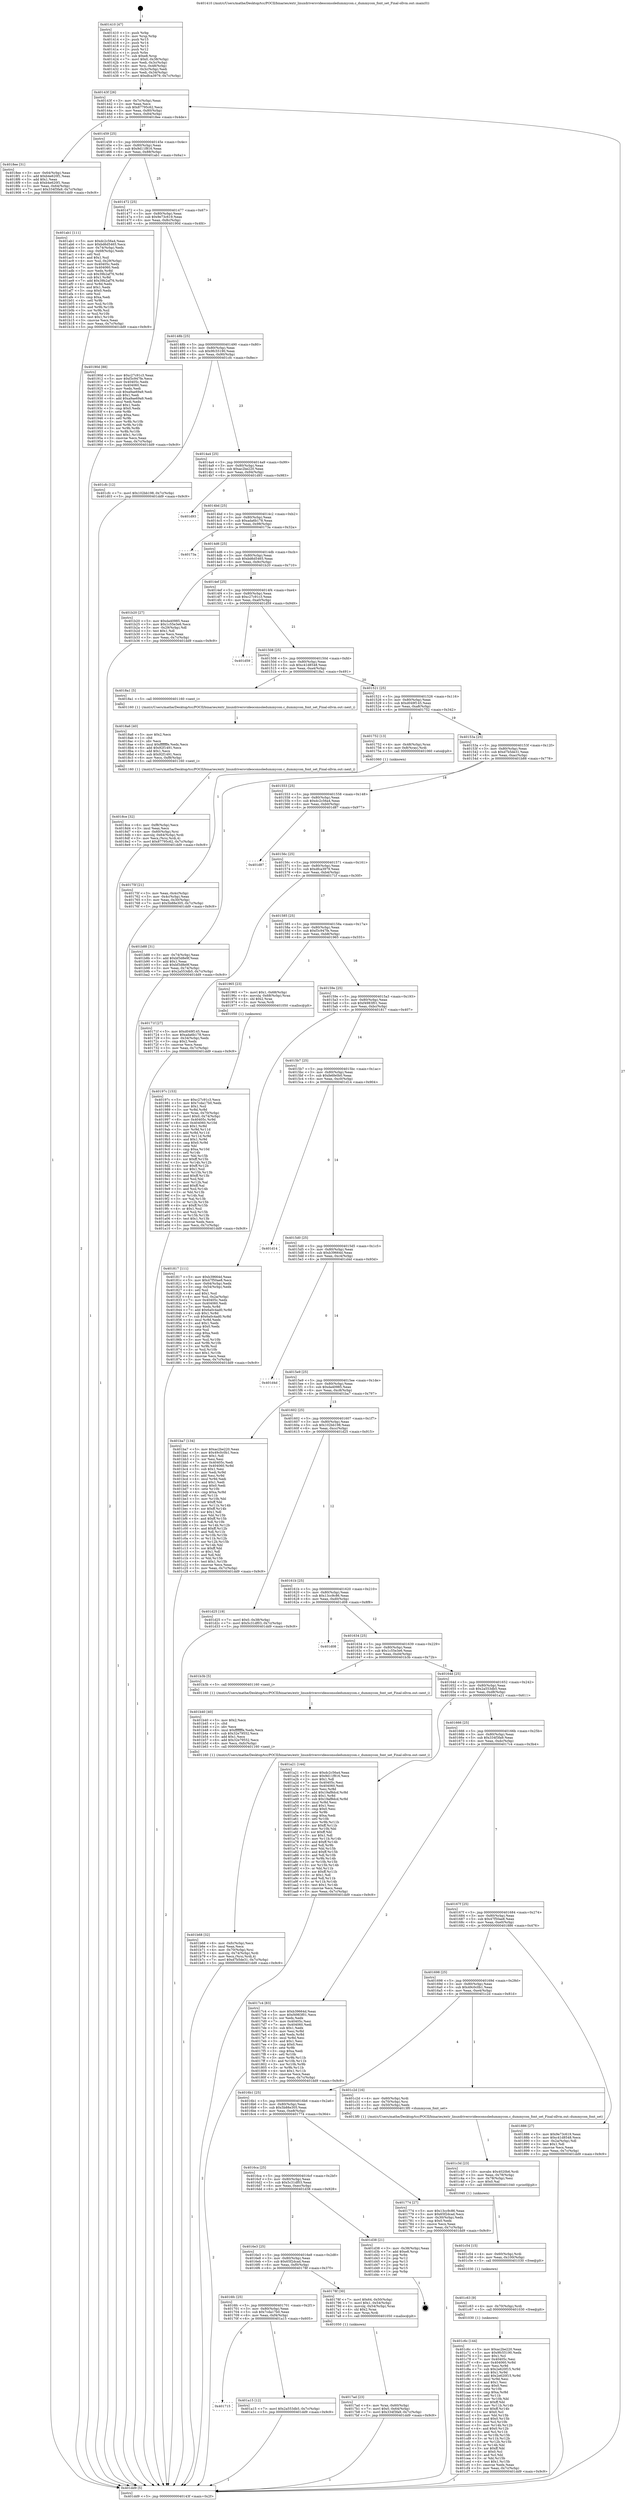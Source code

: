 digraph "0x401410" {
  label = "0x401410 (/mnt/c/Users/mathe/Desktop/tcc/POCII/binaries/extr_linuxdriversvideoconsoledummycon.c_dummycon_font_set_Final-ollvm.out::main(0))"
  labelloc = "t"
  node[shape=record]

  Entry [label="",width=0.3,height=0.3,shape=circle,fillcolor=black,style=filled]
  "0x40143f" [label="{
     0x40143f [26]\l
     | [instrs]\l
     &nbsp;&nbsp;0x40143f \<+3\>: mov -0x7c(%rbp),%eax\l
     &nbsp;&nbsp;0x401442 \<+2\>: mov %eax,%ecx\l
     &nbsp;&nbsp;0x401444 \<+6\>: sub $0x87795c62,%ecx\l
     &nbsp;&nbsp;0x40144a \<+3\>: mov %eax,-0x80(%rbp)\l
     &nbsp;&nbsp;0x40144d \<+6\>: mov %ecx,-0x84(%rbp)\l
     &nbsp;&nbsp;0x401453 \<+6\>: je 00000000004018ee \<main+0x4de\>\l
  }"]
  "0x4018ee" [label="{
     0x4018ee [31]\l
     | [instrs]\l
     &nbsp;&nbsp;0x4018ee \<+3\>: mov -0x64(%rbp),%eax\l
     &nbsp;&nbsp;0x4018f1 \<+5\>: add $0xb4e620f1,%eax\l
     &nbsp;&nbsp;0x4018f6 \<+3\>: add $0x1,%eax\l
     &nbsp;&nbsp;0x4018f9 \<+5\>: sub $0xb4e620f1,%eax\l
     &nbsp;&nbsp;0x4018fe \<+3\>: mov %eax,-0x64(%rbp)\l
     &nbsp;&nbsp;0x401901 \<+7\>: movl $0x334f3fa9,-0x7c(%rbp)\l
     &nbsp;&nbsp;0x401908 \<+5\>: jmp 0000000000401dd9 \<main+0x9c9\>\l
  }"]
  "0x401459" [label="{
     0x401459 [25]\l
     | [instrs]\l
     &nbsp;&nbsp;0x401459 \<+5\>: jmp 000000000040145e \<main+0x4e\>\l
     &nbsp;&nbsp;0x40145e \<+3\>: mov -0x80(%rbp),%eax\l
     &nbsp;&nbsp;0x401461 \<+5\>: sub $0x9d11f816,%eax\l
     &nbsp;&nbsp;0x401466 \<+6\>: mov %eax,-0x88(%rbp)\l
     &nbsp;&nbsp;0x40146c \<+6\>: je 0000000000401ab1 \<main+0x6a1\>\l
  }"]
  Exit [label="",width=0.3,height=0.3,shape=circle,fillcolor=black,style=filled,peripheries=2]
  "0x401ab1" [label="{
     0x401ab1 [111]\l
     | [instrs]\l
     &nbsp;&nbsp;0x401ab1 \<+5\>: mov $0xdc2c56a4,%eax\l
     &nbsp;&nbsp;0x401ab6 \<+5\>: mov $0xbd6d5465,%ecx\l
     &nbsp;&nbsp;0x401abb \<+3\>: mov -0x74(%rbp),%edx\l
     &nbsp;&nbsp;0x401abe \<+3\>: cmp -0x68(%rbp),%edx\l
     &nbsp;&nbsp;0x401ac1 \<+4\>: setl %sil\l
     &nbsp;&nbsp;0x401ac5 \<+4\>: and $0x1,%sil\l
     &nbsp;&nbsp;0x401ac9 \<+4\>: mov %sil,-0x29(%rbp)\l
     &nbsp;&nbsp;0x401acd \<+7\>: mov 0x40405c,%edx\l
     &nbsp;&nbsp;0x401ad4 \<+7\>: mov 0x404060,%edi\l
     &nbsp;&nbsp;0x401adb \<+3\>: mov %edx,%r8d\l
     &nbsp;&nbsp;0x401ade \<+7\>: sub $0x39b2af76,%r8d\l
     &nbsp;&nbsp;0x401ae5 \<+4\>: sub $0x1,%r8d\l
     &nbsp;&nbsp;0x401ae9 \<+7\>: add $0x39b2af76,%r8d\l
     &nbsp;&nbsp;0x401af0 \<+4\>: imul %r8d,%edx\l
     &nbsp;&nbsp;0x401af4 \<+3\>: and $0x1,%edx\l
     &nbsp;&nbsp;0x401af7 \<+3\>: cmp $0x0,%edx\l
     &nbsp;&nbsp;0x401afa \<+4\>: sete %sil\l
     &nbsp;&nbsp;0x401afe \<+3\>: cmp $0xa,%edi\l
     &nbsp;&nbsp;0x401b01 \<+4\>: setl %r9b\l
     &nbsp;&nbsp;0x401b05 \<+3\>: mov %sil,%r10b\l
     &nbsp;&nbsp;0x401b08 \<+3\>: and %r9b,%r10b\l
     &nbsp;&nbsp;0x401b0b \<+3\>: xor %r9b,%sil\l
     &nbsp;&nbsp;0x401b0e \<+3\>: or %sil,%r10b\l
     &nbsp;&nbsp;0x401b11 \<+4\>: test $0x1,%r10b\l
     &nbsp;&nbsp;0x401b15 \<+3\>: cmovne %ecx,%eax\l
     &nbsp;&nbsp;0x401b18 \<+3\>: mov %eax,-0x7c(%rbp)\l
     &nbsp;&nbsp;0x401b1b \<+5\>: jmp 0000000000401dd9 \<main+0x9c9\>\l
  }"]
  "0x401472" [label="{
     0x401472 [25]\l
     | [instrs]\l
     &nbsp;&nbsp;0x401472 \<+5\>: jmp 0000000000401477 \<main+0x67\>\l
     &nbsp;&nbsp;0x401477 \<+3\>: mov -0x80(%rbp),%eax\l
     &nbsp;&nbsp;0x40147a \<+5\>: sub $0x9e73c619,%eax\l
     &nbsp;&nbsp;0x40147f \<+6\>: mov %eax,-0x8c(%rbp)\l
     &nbsp;&nbsp;0x401485 \<+6\>: je 000000000040190d \<main+0x4fd\>\l
  }"]
  "0x401c6c" [label="{
     0x401c6c [144]\l
     | [instrs]\l
     &nbsp;&nbsp;0x401c6c \<+5\>: mov $0xac2be220,%eax\l
     &nbsp;&nbsp;0x401c71 \<+5\>: mov $0x9fc55190,%edx\l
     &nbsp;&nbsp;0x401c76 \<+2\>: mov $0x1,%cl\l
     &nbsp;&nbsp;0x401c78 \<+7\>: mov 0x40405c,%esi\l
     &nbsp;&nbsp;0x401c7f \<+8\>: mov 0x404060,%r8d\l
     &nbsp;&nbsp;0x401c87 \<+3\>: mov %esi,%r9d\l
     &nbsp;&nbsp;0x401c8a \<+7\>: sub $0x2e620f15,%r9d\l
     &nbsp;&nbsp;0x401c91 \<+4\>: sub $0x1,%r9d\l
     &nbsp;&nbsp;0x401c95 \<+7\>: add $0x2e620f15,%r9d\l
     &nbsp;&nbsp;0x401c9c \<+4\>: imul %r9d,%esi\l
     &nbsp;&nbsp;0x401ca0 \<+3\>: and $0x1,%esi\l
     &nbsp;&nbsp;0x401ca3 \<+3\>: cmp $0x0,%esi\l
     &nbsp;&nbsp;0x401ca6 \<+4\>: sete %r10b\l
     &nbsp;&nbsp;0x401caa \<+4\>: cmp $0xa,%r8d\l
     &nbsp;&nbsp;0x401cae \<+4\>: setl %r11b\l
     &nbsp;&nbsp;0x401cb2 \<+3\>: mov %r10b,%bl\l
     &nbsp;&nbsp;0x401cb5 \<+3\>: xor $0xff,%bl\l
     &nbsp;&nbsp;0x401cb8 \<+3\>: mov %r11b,%r14b\l
     &nbsp;&nbsp;0x401cbb \<+4\>: xor $0xff,%r14b\l
     &nbsp;&nbsp;0x401cbf \<+3\>: xor $0x0,%cl\l
     &nbsp;&nbsp;0x401cc2 \<+3\>: mov %bl,%r15b\l
     &nbsp;&nbsp;0x401cc5 \<+4\>: and $0x0,%r15b\l
     &nbsp;&nbsp;0x401cc9 \<+3\>: and %cl,%r10b\l
     &nbsp;&nbsp;0x401ccc \<+3\>: mov %r14b,%r12b\l
     &nbsp;&nbsp;0x401ccf \<+4\>: and $0x0,%r12b\l
     &nbsp;&nbsp;0x401cd3 \<+3\>: and %cl,%r11b\l
     &nbsp;&nbsp;0x401cd6 \<+3\>: or %r10b,%r15b\l
     &nbsp;&nbsp;0x401cd9 \<+3\>: or %r11b,%r12b\l
     &nbsp;&nbsp;0x401cdc \<+3\>: xor %r12b,%r15b\l
     &nbsp;&nbsp;0x401cdf \<+3\>: or %r14b,%bl\l
     &nbsp;&nbsp;0x401ce2 \<+3\>: xor $0xff,%bl\l
     &nbsp;&nbsp;0x401ce5 \<+3\>: or $0x0,%cl\l
     &nbsp;&nbsp;0x401ce8 \<+2\>: and %cl,%bl\l
     &nbsp;&nbsp;0x401cea \<+3\>: or %bl,%r15b\l
     &nbsp;&nbsp;0x401ced \<+4\>: test $0x1,%r15b\l
     &nbsp;&nbsp;0x401cf1 \<+3\>: cmovne %edx,%eax\l
     &nbsp;&nbsp;0x401cf4 \<+3\>: mov %eax,-0x7c(%rbp)\l
     &nbsp;&nbsp;0x401cf7 \<+5\>: jmp 0000000000401dd9 \<main+0x9c9\>\l
  }"]
  "0x40190d" [label="{
     0x40190d [88]\l
     | [instrs]\l
     &nbsp;&nbsp;0x40190d \<+5\>: mov $0xc27c91c3,%eax\l
     &nbsp;&nbsp;0x401912 \<+5\>: mov $0xf3c947fe,%ecx\l
     &nbsp;&nbsp;0x401917 \<+7\>: mov 0x40405c,%edx\l
     &nbsp;&nbsp;0x40191e \<+7\>: mov 0x404060,%esi\l
     &nbsp;&nbsp;0x401925 \<+2\>: mov %edx,%edi\l
     &nbsp;&nbsp;0x401927 \<+6\>: sub $0xa9ae69a9,%edi\l
     &nbsp;&nbsp;0x40192d \<+3\>: sub $0x1,%edi\l
     &nbsp;&nbsp;0x401930 \<+6\>: add $0xa9ae69a9,%edi\l
     &nbsp;&nbsp;0x401936 \<+3\>: imul %edi,%edx\l
     &nbsp;&nbsp;0x401939 \<+3\>: and $0x1,%edx\l
     &nbsp;&nbsp;0x40193c \<+3\>: cmp $0x0,%edx\l
     &nbsp;&nbsp;0x40193f \<+4\>: sete %r8b\l
     &nbsp;&nbsp;0x401943 \<+3\>: cmp $0xa,%esi\l
     &nbsp;&nbsp;0x401946 \<+4\>: setl %r9b\l
     &nbsp;&nbsp;0x40194a \<+3\>: mov %r8b,%r10b\l
     &nbsp;&nbsp;0x40194d \<+3\>: and %r9b,%r10b\l
     &nbsp;&nbsp;0x401950 \<+3\>: xor %r9b,%r8b\l
     &nbsp;&nbsp;0x401953 \<+3\>: or %r8b,%r10b\l
     &nbsp;&nbsp;0x401956 \<+4\>: test $0x1,%r10b\l
     &nbsp;&nbsp;0x40195a \<+3\>: cmovne %ecx,%eax\l
     &nbsp;&nbsp;0x40195d \<+3\>: mov %eax,-0x7c(%rbp)\l
     &nbsp;&nbsp;0x401960 \<+5\>: jmp 0000000000401dd9 \<main+0x9c9\>\l
  }"]
  "0x40148b" [label="{
     0x40148b [25]\l
     | [instrs]\l
     &nbsp;&nbsp;0x40148b \<+5\>: jmp 0000000000401490 \<main+0x80\>\l
     &nbsp;&nbsp;0x401490 \<+3\>: mov -0x80(%rbp),%eax\l
     &nbsp;&nbsp;0x401493 \<+5\>: sub $0x9fc55190,%eax\l
     &nbsp;&nbsp;0x401498 \<+6\>: mov %eax,-0x90(%rbp)\l
     &nbsp;&nbsp;0x40149e \<+6\>: je 0000000000401cfc \<main+0x8ec\>\l
  }"]
  "0x401c63" [label="{
     0x401c63 [9]\l
     | [instrs]\l
     &nbsp;&nbsp;0x401c63 \<+4\>: mov -0x70(%rbp),%rdi\l
     &nbsp;&nbsp;0x401c67 \<+5\>: call 0000000000401030 \<free@plt\>\l
     | [calls]\l
     &nbsp;&nbsp;0x401030 \{1\} (unknown)\l
  }"]
  "0x401cfc" [label="{
     0x401cfc [12]\l
     | [instrs]\l
     &nbsp;&nbsp;0x401cfc \<+7\>: movl $0x102bb198,-0x7c(%rbp)\l
     &nbsp;&nbsp;0x401d03 \<+5\>: jmp 0000000000401dd9 \<main+0x9c9\>\l
  }"]
  "0x4014a4" [label="{
     0x4014a4 [25]\l
     | [instrs]\l
     &nbsp;&nbsp;0x4014a4 \<+5\>: jmp 00000000004014a9 \<main+0x99\>\l
     &nbsp;&nbsp;0x4014a9 \<+3\>: mov -0x80(%rbp),%eax\l
     &nbsp;&nbsp;0x4014ac \<+5\>: sub $0xac2be220,%eax\l
     &nbsp;&nbsp;0x4014b1 \<+6\>: mov %eax,-0x94(%rbp)\l
     &nbsp;&nbsp;0x4014b7 \<+6\>: je 0000000000401d93 \<main+0x983\>\l
  }"]
  "0x401c54" [label="{
     0x401c54 [15]\l
     | [instrs]\l
     &nbsp;&nbsp;0x401c54 \<+4\>: mov -0x60(%rbp),%rdi\l
     &nbsp;&nbsp;0x401c58 \<+6\>: mov %eax,-0x100(%rbp)\l
     &nbsp;&nbsp;0x401c5e \<+5\>: call 0000000000401030 \<free@plt\>\l
     | [calls]\l
     &nbsp;&nbsp;0x401030 \{1\} (unknown)\l
  }"]
  "0x401d93" [label="{
     0x401d93\l
  }", style=dashed]
  "0x4014bd" [label="{
     0x4014bd [25]\l
     | [instrs]\l
     &nbsp;&nbsp;0x4014bd \<+5\>: jmp 00000000004014c2 \<main+0xb2\>\l
     &nbsp;&nbsp;0x4014c2 \<+3\>: mov -0x80(%rbp),%eax\l
     &nbsp;&nbsp;0x4014c5 \<+5\>: sub $0xada6b178,%eax\l
     &nbsp;&nbsp;0x4014ca \<+6\>: mov %eax,-0x98(%rbp)\l
     &nbsp;&nbsp;0x4014d0 \<+6\>: je 000000000040173a \<main+0x32a\>\l
  }"]
  "0x401c3d" [label="{
     0x401c3d [23]\l
     | [instrs]\l
     &nbsp;&nbsp;0x401c3d \<+10\>: movabs $0x4020b6,%rdi\l
     &nbsp;&nbsp;0x401c47 \<+3\>: mov %eax,-0x78(%rbp)\l
     &nbsp;&nbsp;0x401c4a \<+3\>: mov -0x78(%rbp),%esi\l
     &nbsp;&nbsp;0x401c4d \<+2\>: mov $0x0,%al\l
     &nbsp;&nbsp;0x401c4f \<+5\>: call 0000000000401040 \<printf@plt\>\l
     | [calls]\l
     &nbsp;&nbsp;0x401040 \{1\} (unknown)\l
  }"]
  "0x40173a" [label="{
     0x40173a\l
  }", style=dashed]
  "0x4014d6" [label="{
     0x4014d6 [25]\l
     | [instrs]\l
     &nbsp;&nbsp;0x4014d6 \<+5\>: jmp 00000000004014db \<main+0xcb\>\l
     &nbsp;&nbsp;0x4014db \<+3\>: mov -0x80(%rbp),%eax\l
     &nbsp;&nbsp;0x4014de \<+5\>: sub $0xbd6d5465,%eax\l
     &nbsp;&nbsp;0x4014e3 \<+6\>: mov %eax,-0x9c(%rbp)\l
     &nbsp;&nbsp;0x4014e9 \<+6\>: je 0000000000401b20 \<main+0x710\>\l
  }"]
  "0x401b68" [label="{
     0x401b68 [32]\l
     | [instrs]\l
     &nbsp;&nbsp;0x401b68 \<+6\>: mov -0xfc(%rbp),%ecx\l
     &nbsp;&nbsp;0x401b6e \<+3\>: imul %eax,%ecx\l
     &nbsp;&nbsp;0x401b71 \<+4\>: mov -0x70(%rbp),%rsi\l
     &nbsp;&nbsp;0x401b75 \<+4\>: movslq -0x74(%rbp),%rdi\l
     &nbsp;&nbsp;0x401b79 \<+3\>: mov %ecx,(%rsi,%rdi,4)\l
     &nbsp;&nbsp;0x401b7c \<+7\>: movl $0xd7b5de31,-0x7c(%rbp)\l
     &nbsp;&nbsp;0x401b83 \<+5\>: jmp 0000000000401dd9 \<main+0x9c9\>\l
  }"]
  "0x401b20" [label="{
     0x401b20 [27]\l
     | [instrs]\l
     &nbsp;&nbsp;0x401b20 \<+5\>: mov $0xda40985,%eax\l
     &nbsp;&nbsp;0x401b25 \<+5\>: mov $0x1c55e3e6,%ecx\l
     &nbsp;&nbsp;0x401b2a \<+3\>: mov -0x29(%rbp),%dl\l
     &nbsp;&nbsp;0x401b2d \<+3\>: test $0x1,%dl\l
     &nbsp;&nbsp;0x401b30 \<+3\>: cmovne %ecx,%eax\l
     &nbsp;&nbsp;0x401b33 \<+3\>: mov %eax,-0x7c(%rbp)\l
     &nbsp;&nbsp;0x401b36 \<+5\>: jmp 0000000000401dd9 \<main+0x9c9\>\l
  }"]
  "0x4014ef" [label="{
     0x4014ef [25]\l
     | [instrs]\l
     &nbsp;&nbsp;0x4014ef \<+5\>: jmp 00000000004014f4 \<main+0xe4\>\l
     &nbsp;&nbsp;0x4014f4 \<+3\>: mov -0x80(%rbp),%eax\l
     &nbsp;&nbsp;0x4014f7 \<+5\>: sub $0xc27c91c3,%eax\l
     &nbsp;&nbsp;0x4014fc \<+6\>: mov %eax,-0xa0(%rbp)\l
     &nbsp;&nbsp;0x401502 \<+6\>: je 0000000000401d59 \<main+0x949\>\l
  }"]
  "0x401b40" [label="{
     0x401b40 [40]\l
     | [instrs]\l
     &nbsp;&nbsp;0x401b40 \<+5\>: mov $0x2,%ecx\l
     &nbsp;&nbsp;0x401b45 \<+1\>: cltd\l
     &nbsp;&nbsp;0x401b46 \<+2\>: idiv %ecx\l
     &nbsp;&nbsp;0x401b48 \<+6\>: imul $0xfffffffe,%edx,%ecx\l
     &nbsp;&nbsp;0x401b4e \<+6\>: sub $0x32e79552,%ecx\l
     &nbsp;&nbsp;0x401b54 \<+3\>: add $0x1,%ecx\l
     &nbsp;&nbsp;0x401b57 \<+6\>: add $0x32e79552,%ecx\l
     &nbsp;&nbsp;0x401b5d \<+6\>: mov %ecx,-0xfc(%rbp)\l
     &nbsp;&nbsp;0x401b63 \<+5\>: call 0000000000401160 \<next_i\>\l
     | [calls]\l
     &nbsp;&nbsp;0x401160 \{1\} (/mnt/c/Users/mathe/Desktop/tcc/POCII/binaries/extr_linuxdriversvideoconsoledummycon.c_dummycon_font_set_Final-ollvm.out::next_i)\l
  }"]
  "0x401d59" [label="{
     0x401d59\l
  }", style=dashed]
  "0x401508" [label="{
     0x401508 [25]\l
     | [instrs]\l
     &nbsp;&nbsp;0x401508 \<+5\>: jmp 000000000040150d \<main+0xfd\>\l
     &nbsp;&nbsp;0x40150d \<+3\>: mov -0x80(%rbp),%eax\l
     &nbsp;&nbsp;0x401510 \<+5\>: sub $0xc41d8548,%eax\l
     &nbsp;&nbsp;0x401515 \<+6\>: mov %eax,-0xa4(%rbp)\l
     &nbsp;&nbsp;0x40151b \<+6\>: je 00000000004018a1 \<main+0x491\>\l
  }"]
  "0x401715" [label="{
     0x401715\l
  }", style=dashed]
  "0x4018a1" [label="{
     0x4018a1 [5]\l
     | [instrs]\l
     &nbsp;&nbsp;0x4018a1 \<+5\>: call 0000000000401160 \<next_i\>\l
     | [calls]\l
     &nbsp;&nbsp;0x401160 \{1\} (/mnt/c/Users/mathe/Desktop/tcc/POCII/binaries/extr_linuxdriversvideoconsoledummycon.c_dummycon_font_set_Final-ollvm.out::next_i)\l
  }"]
  "0x401521" [label="{
     0x401521 [25]\l
     | [instrs]\l
     &nbsp;&nbsp;0x401521 \<+5\>: jmp 0000000000401526 \<main+0x116\>\l
     &nbsp;&nbsp;0x401526 \<+3\>: mov -0x80(%rbp),%eax\l
     &nbsp;&nbsp;0x401529 \<+5\>: sub $0xd049f145,%eax\l
     &nbsp;&nbsp;0x40152e \<+6\>: mov %eax,-0xa8(%rbp)\l
     &nbsp;&nbsp;0x401534 \<+6\>: je 0000000000401752 \<main+0x342\>\l
  }"]
  "0x401a15" [label="{
     0x401a15 [12]\l
     | [instrs]\l
     &nbsp;&nbsp;0x401a15 \<+7\>: movl $0x2a553db5,-0x7c(%rbp)\l
     &nbsp;&nbsp;0x401a1c \<+5\>: jmp 0000000000401dd9 \<main+0x9c9\>\l
  }"]
  "0x401752" [label="{
     0x401752 [13]\l
     | [instrs]\l
     &nbsp;&nbsp;0x401752 \<+4\>: mov -0x48(%rbp),%rax\l
     &nbsp;&nbsp;0x401756 \<+4\>: mov 0x8(%rax),%rdi\l
     &nbsp;&nbsp;0x40175a \<+5\>: call 0000000000401060 \<atoi@plt\>\l
     | [calls]\l
     &nbsp;&nbsp;0x401060 \{1\} (unknown)\l
  }"]
  "0x40153a" [label="{
     0x40153a [25]\l
     | [instrs]\l
     &nbsp;&nbsp;0x40153a \<+5\>: jmp 000000000040153f \<main+0x12f\>\l
     &nbsp;&nbsp;0x40153f \<+3\>: mov -0x80(%rbp),%eax\l
     &nbsp;&nbsp;0x401542 \<+5\>: sub $0xd7b5de31,%eax\l
     &nbsp;&nbsp;0x401547 \<+6\>: mov %eax,-0xac(%rbp)\l
     &nbsp;&nbsp;0x40154d \<+6\>: je 0000000000401b88 \<main+0x778\>\l
  }"]
  "0x40197c" [label="{
     0x40197c [153]\l
     | [instrs]\l
     &nbsp;&nbsp;0x40197c \<+5\>: mov $0xc27c91c3,%ecx\l
     &nbsp;&nbsp;0x401981 \<+5\>: mov $0x7cda17b0,%edx\l
     &nbsp;&nbsp;0x401986 \<+3\>: mov $0x1,%sil\l
     &nbsp;&nbsp;0x401989 \<+3\>: xor %r8d,%r8d\l
     &nbsp;&nbsp;0x40198c \<+4\>: mov %rax,-0x70(%rbp)\l
     &nbsp;&nbsp;0x401990 \<+7\>: movl $0x0,-0x74(%rbp)\l
     &nbsp;&nbsp;0x401997 \<+8\>: mov 0x40405c,%r9d\l
     &nbsp;&nbsp;0x40199f \<+8\>: mov 0x404060,%r10d\l
     &nbsp;&nbsp;0x4019a7 \<+4\>: sub $0x1,%r8d\l
     &nbsp;&nbsp;0x4019ab \<+3\>: mov %r9d,%r11d\l
     &nbsp;&nbsp;0x4019ae \<+3\>: add %r8d,%r11d\l
     &nbsp;&nbsp;0x4019b1 \<+4\>: imul %r11d,%r9d\l
     &nbsp;&nbsp;0x4019b5 \<+4\>: and $0x1,%r9d\l
     &nbsp;&nbsp;0x4019b9 \<+4\>: cmp $0x0,%r9d\l
     &nbsp;&nbsp;0x4019bd \<+3\>: sete %bl\l
     &nbsp;&nbsp;0x4019c0 \<+4\>: cmp $0xa,%r10d\l
     &nbsp;&nbsp;0x4019c4 \<+4\>: setl %r14b\l
     &nbsp;&nbsp;0x4019c8 \<+3\>: mov %bl,%r15b\l
     &nbsp;&nbsp;0x4019cb \<+4\>: xor $0xff,%r15b\l
     &nbsp;&nbsp;0x4019cf \<+3\>: mov %r14b,%r12b\l
     &nbsp;&nbsp;0x4019d2 \<+4\>: xor $0xff,%r12b\l
     &nbsp;&nbsp;0x4019d6 \<+4\>: xor $0x1,%sil\l
     &nbsp;&nbsp;0x4019da \<+3\>: mov %r15b,%r13b\l
     &nbsp;&nbsp;0x4019dd \<+4\>: and $0xff,%r13b\l
     &nbsp;&nbsp;0x4019e1 \<+3\>: and %sil,%bl\l
     &nbsp;&nbsp;0x4019e4 \<+3\>: mov %r12b,%al\l
     &nbsp;&nbsp;0x4019e7 \<+2\>: and $0xff,%al\l
     &nbsp;&nbsp;0x4019e9 \<+3\>: and %sil,%r14b\l
     &nbsp;&nbsp;0x4019ec \<+3\>: or %bl,%r13b\l
     &nbsp;&nbsp;0x4019ef \<+3\>: or %r14b,%al\l
     &nbsp;&nbsp;0x4019f2 \<+3\>: xor %al,%r13b\l
     &nbsp;&nbsp;0x4019f5 \<+3\>: or %r12b,%r15b\l
     &nbsp;&nbsp;0x4019f8 \<+4\>: xor $0xff,%r15b\l
     &nbsp;&nbsp;0x4019fc \<+4\>: or $0x1,%sil\l
     &nbsp;&nbsp;0x401a00 \<+3\>: and %sil,%r15b\l
     &nbsp;&nbsp;0x401a03 \<+3\>: or %r15b,%r13b\l
     &nbsp;&nbsp;0x401a06 \<+4\>: test $0x1,%r13b\l
     &nbsp;&nbsp;0x401a0a \<+3\>: cmovne %edx,%ecx\l
     &nbsp;&nbsp;0x401a0d \<+3\>: mov %ecx,-0x7c(%rbp)\l
     &nbsp;&nbsp;0x401a10 \<+5\>: jmp 0000000000401dd9 \<main+0x9c9\>\l
  }"]
  "0x401b88" [label="{
     0x401b88 [31]\l
     | [instrs]\l
     &nbsp;&nbsp;0x401b88 \<+3\>: mov -0x74(%rbp),%eax\l
     &nbsp;&nbsp;0x401b8b \<+5\>: add $0xbf3d8e9f,%eax\l
     &nbsp;&nbsp;0x401b90 \<+3\>: add $0x1,%eax\l
     &nbsp;&nbsp;0x401b93 \<+5\>: sub $0xbf3d8e9f,%eax\l
     &nbsp;&nbsp;0x401b98 \<+3\>: mov %eax,-0x74(%rbp)\l
     &nbsp;&nbsp;0x401b9b \<+7\>: movl $0x2a553db5,-0x7c(%rbp)\l
     &nbsp;&nbsp;0x401ba2 \<+5\>: jmp 0000000000401dd9 \<main+0x9c9\>\l
  }"]
  "0x401553" [label="{
     0x401553 [25]\l
     | [instrs]\l
     &nbsp;&nbsp;0x401553 \<+5\>: jmp 0000000000401558 \<main+0x148\>\l
     &nbsp;&nbsp;0x401558 \<+3\>: mov -0x80(%rbp),%eax\l
     &nbsp;&nbsp;0x40155b \<+5\>: sub $0xdc2c56a4,%eax\l
     &nbsp;&nbsp;0x401560 \<+6\>: mov %eax,-0xb0(%rbp)\l
     &nbsp;&nbsp;0x401566 \<+6\>: je 0000000000401d87 \<main+0x977\>\l
  }"]
  "0x4018ce" [label="{
     0x4018ce [32]\l
     | [instrs]\l
     &nbsp;&nbsp;0x4018ce \<+6\>: mov -0xf8(%rbp),%ecx\l
     &nbsp;&nbsp;0x4018d4 \<+3\>: imul %eax,%ecx\l
     &nbsp;&nbsp;0x4018d7 \<+4\>: mov -0x60(%rbp),%rsi\l
     &nbsp;&nbsp;0x4018db \<+4\>: movslq -0x64(%rbp),%rdi\l
     &nbsp;&nbsp;0x4018df \<+3\>: mov %ecx,(%rsi,%rdi,4)\l
     &nbsp;&nbsp;0x4018e2 \<+7\>: movl $0x87795c62,-0x7c(%rbp)\l
     &nbsp;&nbsp;0x4018e9 \<+5\>: jmp 0000000000401dd9 \<main+0x9c9\>\l
  }"]
  "0x401d87" [label="{
     0x401d87\l
  }", style=dashed]
  "0x40156c" [label="{
     0x40156c [25]\l
     | [instrs]\l
     &nbsp;&nbsp;0x40156c \<+5\>: jmp 0000000000401571 \<main+0x161\>\l
     &nbsp;&nbsp;0x401571 \<+3\>: mov -0x80(%rbp),%eax\l
     &nbsp;&nbsp;0x401574 \<+5\>: sub $0xdfca3979,%eax\l
     &nbsp;&nbsp;0x401579 \<+6\>: mov %eax,-0xb4(%rbp)\l
     &nbsp;&nbsp;0x40157f \<+6\>: je 000000000040171f \<main+0x30f\>\l
  }"]
  "0x4018a6" [label="{
     0x4018a6 [40]\l
     | [instrs]\l
     &nbsp;&nbsp;0x4018a6 \<+5\>: mov $0x2,%ecx\l
     &nbsp;&nbsp;0x4018ab \<+1\>: cltd\l
     &nbsp;&nbsp;0x4018ac \<+2\>: idiv %ecx\l
     &nbsp;&nbsp;0x4018ae \<+6\>: imul $0xfffffffe,%edx,%ecx\l
     &nbsp;&nbsp;0x4018b4 \<+6\>: add $0x92f1491,%ecx\l
     &nbsp;&nbsp;0x4018ba \<+3\>: add $0x1,%ecx\l
     &nbsp;&nbsp;0x4018bd \<+6\>: sub $0x92f1491,%ecx\l
     &nbsp;&nbsp;0x4018c3 \<+6\>: mov %ecx,-0xf8(%rbp)\l
     &nbsp;&nbsp;0x4018c9 \<+5\>: call 0000000000401160 \<next_i\>\l
     | [calls]\l
     &nbsp;&nbsp;0x401160 \{1\} (/mnt/c/Users/mathe/Desktop/tcc/POCII/binaries/extr_linuxdriversvideoconsoledummycon.c_dummycon_font_set_Final-ollvm.out::next_i)\l
  }"]
  "0x40171f" [label="{
     0x40171f [27]\l
     | [instrs]\l
     &nbsp;&nbsp;0x40171f \<+5\>: mov $0xd049f145,%eax\l
     &nbsp;&nbsp;0x401724 \<+5\>: mov $0xada6b178,%ecx\l
     &nbsp;&nbsp;0x401729 \<+3\>: mov -0x34(%rbp),%edx\l
     &nbsp;&nbsp;0x40172c \<+3\>: cmp $0x2,%edx\l
     &nbsp;&nbsp;0x40172f \<+3\>: cmovne %ecx,%eax\l
     &nbsp;&nbsp;0x401732 \<+3\>: mov %eax,-0x7c(%rbp)\l
     &nbsp;&nbsp;0x401735 \<+5\>: jmp 0000000000401dd9 \<main+0x9c9\>\l
  }"]
  "0x401585" [label="{
     0x401585 [25]\l
     | [instrs]\l
     &nbsp;&nbsp;0x401585 \<+5\>: jmp 000000000040158a \<main+0x17a\>\l
     &nbsp;&nbsp;0x40158a \<+3\>: mov -0x80(%rbp),%eax\l
     &nbsp;&nbsp;0x40158d \<+5\>: sub $0xf3c947fe,%eax\l
     &nbsp;&nbsp;0x401592 \<+6\>: mov %eax,-0xb8(%rbp)\l
     &nbsp;&nbsp;0x401598 \<+6\>: je 0000000000401965 \<main+0x555\>\l
  }"]
  "0x401dd9" [label="{
     0x401dd9 [5]\l
     | [instrs]\l
     &nbsp;&nbsp;0x401dd9 \<+5\>: jmp 000000000040143f \<main+0x2f\>\l
  }"]
  "0x401410" [label="{
     0x401410 [47]\l
     | [instrs]\l
     &nbsp;&nbsp;0x401410 \<+1\>: push %rbp\l
     &nbsp;&nbsp;0x401411 \<+3\>: mov %rsp,%rbp\l
     &nbsp;&nbsp;0x401414 \<+2\>: push %r15\l
     &nbsp;&nbsp;0x401416 \<+2\>: push %r14\l
     &nbsp;&nbsp;0x401418 \<+2\>: push %r13\l
     &nbsp;&nbsp;0x40141a \<+2\>: push %r12\l
     &nbsp;&nbsp;0x40141c \<+1\>: push %rbx\l
     &nbsp;&nbsp;0x40141d \<+7\>: sub $0xe8,%rsp\l
     &nbsp;&nbsp;0x401424 \<+7\>: movl $0x0,-0x38(%rbp)\l
     &nbsp;&nbsp;0x40142b \<+3\>: mov %edi,-0x3c(%rbp)\l
     &nbsp;&nbsp;0x40142e \<+4\>: mov %rsi,-0x48(%rbp)\l
     &nbsp;&nbsp;0x401432 \<+3\>: mov -0x3c(%rbp),%edi\l
     &nbsp;&nbsp;0x401435 \<+3\>: mov %edi,-0x34(%rbp)\l
     &nbsp;&nbsp;0x401438 \<+7\>: movl $0xdfca3979,-0x7c(%rbp)\l
  }"]
  "0x40175f" [label="{
     0x40175f [21]\l
     | [instrs]\l
     &nbsp;&nbsp;0x40175f \<+3\>: mov %eax,-0x4c(%rbp)\l
     &nbsp;&nbsp;0x401762 \<+3\>: mov -0x4c(%rbp),%eax\l
     &nbsp;&nbsp;0x401765 \<+3\>: mov %eax,-0x30(%rbp)\l
     &nbsp;&nbsp;0x401768 \<+7\>: movl $0x5b88e305,-0x7c(%rbp)\l
     &nbsp;&nbsp;0x40176f \<+5\>: jmp 0000000000401dd9 \<main+0x9c9\>\l
  }"]
  "0x4017ad" [label="{
     0x4017ad [23]\l
     | [instrs]\l
     &nbsp;&nbsp;0x4017ad \<+4\>: mov %rax,-0x60(%rbp)\l
     &nbsp;&nbsp;0x4017b1 \<+7\>: movl $0x0,-0x64(%rbp)\l
     &nbsp;&nbsp;0x4017b8 \<+7\>: movl $0x334f3fa9,-0x7c(%rbp)\l
     &nbsp;&nbsp;0x4017bf \<+5\>: jmp 0000000000401dd9 \<main+0x9c9\>\l
  }"]
  "0x401965" [label="{
     0x401965 [23]\l
     | [instrs]\l
     &nbsp;&nbsp;0x401965 \<+7\>: movl $0x1,-0x68(%rbp)\l
     &nbsp;&nbsp;0x40196c \<+4\>: movslq -0x68(%rbp),%rax\l
     &nbsp;&nbsp;0x401970 \<+4\>: shl $0x2,%rax\l
     &nbsp;&nbsp;0x401974 \<+3\>: mov %rax,%rdi\l
     &nbsp;&nbsp;0x401977 \<+5\>: call 0000000000401050 \<malloc@plt\>\l
     | [calls]\l
     &nbsp;&nbsp;0x401050 \{1\} (unknown)\l
  }"]
  "0x40159e" [label="{
     0x40159e [25]\l
     | [instrs]\l
     &nbsp;&nbsp;0x40159e \<+5\>: jmp 00000000004015a3 \<main+0x193\>\l
     &nbsp;&nbsp;0x4015a3 \<+3\>: mov -0x80(%rbp),%eax\l
     &nbsp;&nbsp;0x4015a6 \<+5\>: sub $0xf4983f01,%eax\l
     &nbsp;&nbsp;0x4015ab \<+6\>: mov %eax,-0xbc(%rbp)\l
     &nbsp;&nbsp;0x4015b1 \<+6\>: je 0000000000401817 \<main+0x407\>\l
  }"]
  "0x4016fc" [label="{
     0x4016fc [25]\l
     | [instrs]\l
     &nbsp;&nbsp;0x4016fc \<+5\>: jmp 0000000000401701 \<main+0x2f1\>\l
     &nbsp;&nbsp;0x401701 \<+3\>: mov -0x80(%rbp),%eax\l
     &nbsp;&nbsp;0x401704 \<+5\>: sub $0x7cda17b0,%eax\l
     &nbsp;&nbsp;0x401709 \<+6\>: mov %eax,-0xf4(%rbp)\l
     &nbsp;&nbsp;0x40170f \<+6\>: je 0000000000401a15 \<main+0x605\>\l
  }"]
  "0x401817" [label="{
     0x401817 [111]\l
     | [instrs]\l
     &nbsp;&nbsp;0x401817 \<+5\>: mov $0xb39664d,%eax\l
     &nbsp;&nbsp;0x40181c \<+5\>: mov $0x47f50ae8,%ecx\l
     &nbsp;&nbsp;0x401821 \<+3\>: mov -0x64(%rbp),%edx\l
     &nbsp;&nbsp;0x401824 \<+3\>: cmp -0x54(%rbp),%edx\l
     &nbsp;&nbsp;0x401827 \<+4\>: setl %sil\l
     &nbsp;&nbsp;0x40182b \<+4\>: and $0x1,%sil\l
     &nbsp;&nbsp;0x40182f \<+4\>: mov %sil,-0x2a(%rbp)\l
     &nbsp;&nbsp;0x401833 \<+7\>: mov 0x40405c,%edx\l
     &nbsp;&nbsp;0x40183a \<+7\>: mov 0x404060,%edi\l
     &nbsp;&nbsp;0x401841 \<+3\>: mov %edx,%r8d\l
     &nbsp;&nbsp;0x401844 \<+7\>: add $0x6a0c4ad0,%r8d\l
     &nbsp;&nbsp;0x40184b \<+4\>: sub $0x1,%r8d\l
     &nbsp;&nbsp;0x40184f \<+7\>: sub $0x6a0c4ad0,%r8d\l
     &nbsp;&nbsp;0x401856 \<+4\>: imul %r8d,%edx\l
     &nbsp;&nbsp;0x40185a \<+3\>: and $0x1,%edx\l
     &nbsp;&nbsp;0x40185d \<+3\>: cmp $0x0,%edx\l
     &nbsp;&nbsp;0x401860 \<+4\>: sete %sil\l
     &nbsp;&nbsp;0x401864 \<+3\>: cmp $0xa,%edi\l
     &nbsp;&nbsp;0x401867 \<+4\>: setl %r9b\l
     &nbsp;&nbsp;0x40186b \<+3\>: mov %sil,%r10b\l
     &nbsp;&nbsp;0x40186e \<+3\>: and %r9b,%r10b\l
     &nbsp;&nbsp;0x401871 \<+3\>: xor %r9b,%sil\l
     &nbsp;&nbsp;0x401874 \<+3\>: or %sil,%r10b\l
     &nbsp;&nbsp;0x401877 \<+4\>: test $0x1,%r10b\l
     &nbsp;&nbsp;0x40187b \<+3\>: cmovne %ecx,%eax\l
     &nbsp;&nbsp;0x40187e \<+3\>: mov %eax,-0x7c(%rbp)\l
     &nbsp;&nbsp;0x401881 \<+5\>: jmp 0000000000401dd9 \<main+0x9c9\>\l
  }"]
  "0x4015b7" [label="{
     0x4015b7 [25]\l
     | [instrs]\l
     &nbsp;&nbsp;0x4015b7 \<+5\>: jmp 00000000004015bc \<main+0x1ac\>\l
     &nbsp;&nbsp;0x4015bc \<+3\>: mov -0x80(%rbp),%eax\l
     &nbsp;&nbsp;0x4015bf \<+5\>: sub $0xfe6fe0b0,%eax\l
     &nbsp;&nbsp;0x4015c4 \<+6\>: mov %eax,-0xc0(%rbp)\l
     &nbsp;&nbsp;0x4015ca \<+6\>: je 0000000000401d14 \<main+0x904\>\l
  }"]
  "0x40178f" [label="{
     0x40178f [30]\l
     | [instrs]\l
     &nbsp;&nbsp;0x40178f \<+7\>: movl $0x64,-0x50(%rbp)\l
     &nbsp;&nbsp;0x401796 \<+7\>: movl $0x1,-0x54(%rbp)\l
     &nbsp;&nbsp;0x40179d \<+4\>: movslq -0x54(%rbp),%rax\l
     &nbsp;&nbsp;0x4017a1 \<+4\>: shl $0x2,%rax\l
     &nbsp;&nbsp;0x4017a5 \<+3\>: mov %rax,%rdi\l
     &nbsp;&nbsp;0x4017a8 \<+5\>: call 0000000000401050 \<malloc@plt\>\l
     | [calls]\l
     &nbsp;&nbsp;0x401050 \{1\} (unknown)\l
  }"]
  "0x401d14" [label="{
     0x401d14\l
  }", style=dashed]
  "0x4015d0" [label="{
     0x4015d0 [25]\l
     | [instrs]\l
     &nbsp;&nbsp;0x4015d0 \<+5\>: jmp 00000000004015d5 \<main+0x1c5\>\l
     &nbsp;&nbsp;0x4015d5 \<+3\>: mov -0x80(%rbp),%eax\l
     &nbsp;&nbsp;0x4015d8 \<+5\>: sub $0xb39664d,%eax\l
     &nbsp;&nbsp;0x4015dd \<+6\>: mov %eax,-0xc4(%rbp)\l
     &nbsp;&nbsp;0x4015e3 \<+6\>: je 0000000000401d4d \<main+0x93d\>\l
  }"]
  "0x4016e3" [label="{
     0x4016e3 [25]\l
     | [instrs]\l
     &nbsp;&nbsp;0x4016e3 \<+5\>: jmp 00000000004016e8 \<main+0x2d8\>\l
     &nbsp;&nbsp;0x4016e8 \<+3\>: mov -0x80(%rbp),%eax\l
     &nbsp;&nbsp;0x4016eb \<+5\>: sub $0x65f2dcad,%eax\l
     &nbsp;&nbsp;0x4016f0 \<+6\>: mov %eax,-0xf0(%rbp)\l
     &nbsp;&nbsp;0x4016f6 \<+6\>: je 000000000040178f \<main+0x37f\>\l
  }"]
  "0x401d4d" [label="{
     0x401d4d\l
  }", style=dashed]
  "0x4015e9" [label="{
     0x4015e9 [25]\l
     | [instrs]\l
     &nbsp;&nbsp;0x4015e9 \<+5\>: jmp 00000000004015ee \<main+0x1de\>\l
     &nbsp;&nbsp;0x4015ee \<+3\>: mov -0x80(%rbp),%eax\l
     &nbsp;&nbsp;0x4015f1 \<+5\>: sub $0xda40985,%eax\l
     &nbsp;&nbsp;0x4015f6 \<+6\>: mov %eax,-0xc8(%rbp)\l
     &nbsp;&nbsp;0x4015fc \<+6\>: je 0000000000401ba7 \<main+0x797\>\l
  }"]
  "0x401d38" [label="{
     0x401d38 [21]\l
     | [instrs]\l
     &nbsp;&nbsp;0x401d38 \<+3\>: mov -0x38(%rbp),%eax\l
     &nbsp;&nbsp;0x401d3b \<+7\>: add $0xe8,%rsp\l
     &nbsp;&nbsp;0x401d42 \<+1\>: pop %rbx\l
     &nbsp;&nbsp;0x401d43 \<+2\>: pop %r12\l
     &nbsp;&nbsp;0x401d45 \<+2\>: pop %r13\l
     &nbsp;&nbsp;0x401d47 \<+2\>: pop %r14\l
     &nbsp;&nbsp;0x401d49 \<+2\>: pop %r15\l
     &nbsp;&nbsp;0x401d4b \<+1\>: pop %rbp\l
     &nbsp;&nbsp;0x401d4c \<+1\>: ret\l
  }"]
  "0x401ba7" [label="{
     0x401ba7 [134]\l
     | [instrs]\l
     &nbsp;&nbsp;0x401ba7 \<+5\>: mov $0xac2be220,%eax\l
     &nbsp;&nbsp;0x401bac \<+5\>: mov $0x49c0c0b1,%ecx\l
     &nbsp;&nbsp;0x401bb1 \<+2\>: mov $0x1,%dl\l
     &nbsp;&nbsp;0x401bb3 \<+2\>: xor %esi,%esi\l
     &nbsp;&nbsp;0x401bb5 \<+7\>: mov 0x40405c,%edi\l
     &nbsp;&nbsp;0x401bbc \<+8\>: mov 0x404060,%r8d\l
     &nbsp;&nbsp;0x401bc4 \<+3\>: sub $0x1,%esi\l
     &nbsp;&nbsp;0x401bc7 \<+3\>: mov %edi,%r9d\l
     &nbsp;&nbsp;0x401bca \<+3\>: add %esi,%r9d\l
     &nbsp;&nbsp;0x401bcd \<+4\>: imul %r9d,%edi\l
     &nbsp;&nbsp;0x401bd1 \<+3\>: and $0x1,%edi\l
     &nbsp;&nbsp;0x401bd4 \<+3\>: cmp $0x0,%edi\l
     &nbsp;&nbsp;0x401bd7 \<+4\>: sete %r10b\l
     &nbsp;&nbsp;0x401bdb \<+4\>: cmp $0xa,%r8d\l
     &nbsp;&nbsp;0x401bdf \<+4\>: setl %r11b\l
     &nbsp;&nbsp;0x401be3 \<+3\>: mov %r10b,%bl\l
     &nbsp;&nbsp;0x401be6 \<+3\>: xor $0xff,%bl\l
     &nbsp;&nbsp;0x401be9 \<+3\>: mov %r11b,%r14b\l
     &nbsp;&nbsp;0x401bec \<+4\>: xor $0xff,%r14b\l
     &nbsp;&nbsp;0x401bf0 \<+3\>: xor $0x1,%dl\l
     &nbsp;&nbsp;0x401bf3 \<+3\>: mov %bl,%r15b\l
     &nbsp;&nbsp;0x401bf6 \<+4\>: and $0xff,%r15b\l
     &nbsp;&nbsp;0x401bfa \<+3\>: and %dl,%r10b\l
     &nbsp;&nbsp;0x401bfd \<+3\>: mov %r14b,%r12b\l
     &nbsp;&nbsp;0x401c00 \<+4\>: and $0xff,%r12b\l
     &nbsp;&nbsp;0x401c04 \<+3\>: and %dl,%r11b\l
     &nbsp;&nbsp;0x401c07 \<+3\>: or %r10b,%r15b\l
     &nbsp;&nbsp;0x401c0a \<+3\>: or %r11b,%r12b\l
     &nbsp;&nbsp;0x401c0d \<+3\>: xor %r12b,%r15b\l
     &nbsp;&nbsp;0x401c10 \<+3\>: or %r14b,%bl\l
     &nbsp;&nbsp;0x401c13 \<+3\>: xor $0xff,%bl\l
     &nbsp;&nbsp;0x401c16 \<+3\>: or $0x1,%dl\l
     &nbsp;&nbsp;0x401c19 \<+2\>: and %dl,%bl\l
     &nbsp;&nbsp;0x401c1b \<+3\>: or %bl,%r15b\l
     &nbsp;&nbsp;0x401c1e \<+4\>: test $0x1,%r15b\l
     &nbsp;&nbsp;0x401c22 \<+3\>: cmovne %ecx,%eax\l
     &nbsp;&nbsp;0x401c25 \<+3\>: mov %eax,-0x7c(%rbp)\l
     &nbsp;&nbsp;0x401c28 \<+5\>: jmp 0000000000401dd9 \<main+0x9c9\>\l
  }"]
  "0x401602" [label="{
     0x401602 [25]\l
     | [instrs]\l
     &nbsp;&nbsp;0x401602 \<+5\>: jmp 0000000000401607 \<main+0x1f7\>\l
     &nbsp;&nbsp;0x401607 \<+3\>: mov -0x80(%rbp),%eax\l
     &nbsp;&nbsp;0x40160a \<+5\>: sub $0x102bb198,%eax\l
     &nbsp;&nbsp;0x40160f \<+6\>: mov %eax,-0xcc(%rbp)\l
     &nbsp;&nbsp;0x401615 \<+6\>: je 0000000000401d25 \<main+0x915\>\l
  }"]
  "0x4016ca" [label="{
     0x4016ca [25]\l
     | [instrs]\l
     &nbsp;&nbsp;0x4016ca \<+5\>: jmp 00000000004016cf \<main+0x2bf\>\l
     &nbsp;&nbsp;0x4016cf \<+3\>: mov -0x80(%rbp),%eax\l
     &nbsp;&nbsp;0x4016d2 \<+5\>: sub $0x5c31df03,%eax\l
     &nbsp;&nbsp;0x4016d7 \<+6\>: mov %eax,-0xec(%rbp)\l
     &nbsp;&nbsp;0x4016dd \<+6\>: je 0000000000401d38 \<main+0x928\>\l
  }"]
  "0x401d25" [label="{
     0x401d25 [19]\l
     | [instrs]\l
     &nbsp;&nbsp;0x401d25 \<+7\>: movl $0x0,-0x38(%rbp)\l
     &nbsp;&nbsp;0x401d2c \<+7\>: movl $0x5c31df03,-0x7c(%rbp)\l
     &nbsp;&nbsp;0x401d33 \<+5\>: jmp 0000000000401dd9 \<main+0x9c9\>\l
  }"]
  "0x40161b" [label="{
     0x40161b [25]\l
     | [instrs]\l
     &nbsp;&nbsp;0x40161b \<+5\>: jmp 0000000000401620 \<main+0x210\>\l
     &nbsp;&nbsp;0x401620 \<+3\>: mov -0x80(%rbp),%eax\l
     &nbsp;&nbsp;0x401623 \<+5\>: sub $0x13cc9c86,%eax\l
     &nbsp;&nbsp;0x401628 \<+6\>: mov %eax,-0xd0(%rbp)\l
     &nbsp;&nbsp;0x40162e \<+6\>: je 0000000000401d08 \<main+0x8f8\>\l
  }"]
  "0x401774" [label="{
     0x401774 [27]\l
     | [instrs]\l
     &nbsp;&nbsp;0x401774 \<+5\>: mov $0x13cc9c86,%eax\l
     &nbsp;&nbsp;0x401779 \<+5\>: mov $0x65f2dcad,%ecx\l
     &nbsp;&nbsp;0x40177e \<+3\>: mov -0x30(%rbp),%edx\l
     &nbsp;&nbsp;0x401781 \<+3\>: cmp $0x0,%edx\l
     &nbsp;&nbsp;0x401784 \<+3\>: cmove %ecx,%eax\l
     &nbsp;&nbsp;0x401787 \<+3\>: mov %eax,-0x7c(%rbp)\l
     &nbsp;&nbsp;0x40178a \<+5\>: jmp 0000000000401dd9 \<main+0x9c9\>\l
  }"]
  "0x401d08" [label="{
     0x401d08\l
  }", style=dashed]
  "0x401634" [label="{
     0x401634 [25]\l
     | [instrs]\l
     &nbsp;&nbsp;0x401634 \<+5\>: jmp 0000000000401639 \<main+0x229\>\l
     &nbsp;&nbsp;0x401639 \<+3\>: mov -0x80(%rbp),%eax\l
     &nbsp;&nbsp;0x40163c \<+5\>: sub $0x1c55e3e6,%eax\l
     &nbsp;&nbsp;0x401641 \<+6\>: mov %eax,-0xd4(%rbp)\l
     &nbsp;&nbsp;0x401647 \<+6\>: je 0000000000401b3b \<main+0x72b\>\l
  }"]
  "0x4016b1" [label="{
     0x4016b1 [25]\l
     | [instrs]\l
     &nbsp;&nbsp;0x4016b1 \<+5\>: jmp 00000000004016b6 \<main+0x2a6\>\l
     &nbsp;&nbsp;0x4016b6 \<+3\>: mov -0x80(%rbp),%eax\l
     &nbsp;&nbsp;0x4016b9 \<+5\>: sub $0x5b88e305,%eax\l
     &nbsp;&nbsp;0x4016be \<+6\>: mov %eax,-0xe8(%rbp)\l
     &nbsp;&nbsp;0x4016c4 \<+6\>: je 0000000000401774 \<main+0x364\>\l
  }"]
  "0x401b3b" [label="{
     0x401b3b [5]\l
     | [instrs]\l
     &nbsp;&nbsp;0x401b3b \<+5\>: call 0000000000401160 \<next_i\>\l
     | [calls]\l
     &nbsp;&nbsp;0x401160 \{1\} (/mnt/c/Users/mathe/Desktop/tcc/POCII/binaries/extr_linuxdriversvideoconsoledummycon.c_dummycon_font_set_Final-ollvm.out::next_i)\l
  }"]
  "0x40164d" [label="{
     0x40164d [25]\l
     | [instrs]\l
     &nbsp;&nbsp;0x40164d \<+5\>: jmp 0000000000401652 \<main+0x242\>\l
     &nbsp;&nbsp;0x401652 \<+3\>: mov -0x80(%rbp),%eax\l
     &nbsp;&nbsp;0x401655 \<+5\>: sub $0x2a553db5,%eax\l
     &nbsp;&nbsp;0x40165a \<+6\>: mov %eax,-0xd8(%rbp)\l
     &nbsp;&nbsp;0x401660 \<+6\>: je 0000000000401a21 \<main+0x611\>\l
  }"]
  "0x401c2d" [label="{
     0x401c2d [16]\l
     | [instrs]\l
     &nbsp;&nbsp;0x401c2d \<+4\>: mov -0x60(%rbp),%rdi\l
     &nbsp;&nbsp;0x401c31 \<+4\>: mov -0x70(%rbp),%rsi\l
     &nbsp;&nbsp;0x401c35 \<+3\>: mov -0x50(%rbp),%edx\l
     &nbsp;&nbsp;0x401c38 \<+5\>: call 00000000004013f0 \<dummycon_font_set\>\l
     | [calls]\l
     &nbsp;&nbsp;0x4013f0 \{1\} (/mnt/c/Users/mathe/Desktop/tcc/POCII/binaries/extr_linuxdriversvideoconsoledummycon.c_dummycon_font_set_Final-ollvm.out::dummycon_font_set)\l
  }"]
  "0x401a21" [label="{
     0x401a21 [144]\l
     | [instrs]\l
     &nbsp;&nbsp;0x401a21 \<+5\>: mov $0xdc2c56a4,%eax\l
     &nbsp;&nbsp;0x401a26 \<+5\>: mov $0x9d11f816,%ecx\l
     &nbsp;&nbsp;0x401a2b \<+2\>: mov $0x1,%dl\l
     &nbsp;&nbsp;0x401a2d \<+7\>: mov 0x40405c,%esi\l
     &nbsp;&nbsp;0x401a34 \<+7\>: mov 0x404060,%edi\l
     &nbsp;&nbsp;0x401a3b \<+3\>: mov %esi,%r8d\l
     &nbsp;&nbsp;0x401a3e \<+7\>: add $0x19af8dcd,%r8d\l
     &nbsp;&nbsp;0x401a45 \<+4\>: sub $0x1,%r8d\l
     &nbsp;&nbsp;0x401a49 \<+7\>: sub $0x19af8dcd,%r8d\l
     &nbsp;&nbsp;0x401a50 \<+4\>: imul %r8d,%esi\l
     &nbsp;&nbsp;0x401a54 \<+3\>: and $0x1,%esi\l
     &nbsp;&nbsp;0x401a57 \<+3\>: cmp $0x0,%esi\l
     &nbsp;&nbsp;0x401a5a \<+4\>: sete %r9b\l
     &nbsp;&nbsp;0x401a5e \<+3\>: cmp $0xa,%edi\l
     &nbsp;&nbsp;0x401a61 \<+4\>: setl %r10b\l
     &nbsp;&nbsp;0x401a65 \<+3\>: mov %r9b,%r11b\l
     &nbsp;&nbsp;0x401a68 \<+4\>: xor $0xff,%r11b\l
     &nbsp;&nbsp;0x401a6c \<+3\>: mov %r10b,%bl\l
     &nbsp;&nbsp;0x401a6f \<+3\>: xor $0xff,%bl\l
     &nbsp;&nbsp;0x401a72 \<+3\>: xor $0x1,%dl\l
     &nbsp;&nbsp;0x401a75 \<+3\>: mov %r11b,%r14b\l
     &nbsp;&nbsp;0x401a78 \<+4\>: and $0xff,%r14b\l
     &nbsp;&nbsp;0x401a7c \<+3\>: and %dl,%r9b\l
     &nbsp;&nbsp;0x401a7f \<+3\>: mov %bl,%r15b\l
     &nbsp;&nbsp;0x401a82 \<+4\>: and $0xff,%r15b\l
     &nbsp;&nbsp;0x401a86 \<+3\>: and %dl,%r10b\l
     &nbsp;&nbsp;0x401a89 \<+3\>: or %r9b,%r14b\l
     &nbsp;&nbsp;0x401a8c \<+3\>: or %r10b,%r15b\l
     &nbsp;&nbsp;0x401a8f \<+3\>: xor %r15b,%r14b\l
     &nbsp;&nbsp;0x401a92 \<+3\>: or %bl,%r11b\l
     &nbsp;&nbsp;0x401a95 \<+4\>: xor $0xff,%r11b\l
     &nbsp;&nbsp;0x401a99 \<+3\>: or $0x1,%dl\l
     &nbsp;&nbsp;0x401a9c \<+3\>: and %dl,%r11b\l
     &nbsp;&nbsp;0x401a9f \<+3\>: or %r11b,%r14b\l
     &nbsp;&nbsp;0x401aa2 \<+4\>: test $0x1,%r14b\l
     &nbsp;&nbsp;0x401aa6 \<+3\>: cmovne %ecx,%eax\l
     &nbsp;&nbsp;0x401aa9 \<+3\>: mov %eax,-0x7c(%rbp)\l
     &nbsp;&nbsp;0x401aac \<+5\>: jmp 0000000000401dd9 \<main+0x9c9\>\l
  }"]
  "0x401666" [label="{
     0x401666 [25]\l
     | [instrs]\l
     &nbsp;&nbsp;0x401666 \<+5\>: jmp 000000000040166b \<main+0x25b\>\l
     &nbsp;&nbsp;0x40166b \<+3\>: mov -0x80(%rbp),%eax\l
     &nbsp;&nbsp;0x40166e \<+5\>: sub $0x334f3fa9,%eax\l
     &nbsp;&nbsp;0x401673 \<+6\>: mov %eax,-0xdc(%rbp)\l
     &nbsp;&nbsp;0x401679 \<+6\>: je 00000000004017c4 \<main+0x3b4\>\l
  }"]
  "0x401698" [label="{
     0x401698 [25]\l
     | [instrs]\l
     &nbsp;&nbsp;0x401698 \<+5\>: jmp 000000000040169d \<main+0x28d\>\l
     &nbsp;&nbsp;0x40169d \<+3\>: mov -0x80(%rbp),%eax\l
     &nbsp;&nbsp;0x4016a0 \<+5\>: sub $0x49c0c0b1,%eax\l
     &nbsp;&nbsp;0x4016a5 \<+6\>: mov %eax,-0xe4(%rbp)\l
     &nbsp;&nbsp;0x4016ab \<+6\>: je 0000000000401c2d \<main+0x81d\>\l
  }"]
  "0x4017c4" [label="{
     0x4017c4 [83]\l
     | [instrs]\l
     &nbsp;&nbsp;0x4017c4 \<+5\>: mov $0xb39664d,%eax\l
     &nbsp;&nbsp;0x4017c9 \<+5\>: mov $0xf4983f01,%ecx\l
     &nbsp;&nbsp;0x4017ce \<+2\>: xor %edx,%edx\l
     &nbsp;&nbsp;0x4017d0 \<+7\>: mov 0x40405c,%esi\l
     &nbsp;&nbsp;0x4017d7 \<+7\>: mov 0x404060,%edi\l
     &nbsp;&nbsp;0x4017de \<+3\>: sub $0x1,%edx\l
     &nbsp;&nbsp;0x4017e1 \<+3\>: mov %esi,%r8d\l
     &nbsp;&nbsp;0x4017e4 \<+3\>: add %edx,%r8d\l
     &nbsp;&nbsp;0x4017e7 \<+4\>: imul %r8d,%esi\l
     &nbsp;&nbsp;0x4017eb \<+3\>: and $0x1,%esi\l
     &nbsp;&nbsp;0x4017ee \<+3\>: cmp $0x0,%esi\l
     &nbsp;&nbsp;0x4017f1 \<+4\>: sete %r9b\l
     &nbsp;&nbsp;0x4017f5 \<+3\>: cmp $0xa,%edi\l
     &nbsp;&nbsp;0x4017f8 \<+4\>: setl %r10b\l
     &nbsp;&nbsp;0x4017fc \<+3\>: mov %r9b,%r11b\l
     &nbsp;&nbsp;0x4017ff \<+3\>: and %r10b,%r11b\l
     &nbsp;&nbsp;0x401802 \<+3\>: xor %r10b,%r9b\l
     &nbsp;&nbsp;0x401805 \<+3\>: or %r9b,%r11b\l
     &nbsp;&nbsp;0x401808 \<+4\>: test $0x1,%r11b\l
     &nbsp;&nbsp;0x40180c \<+3\>: cmovne %ecx,%eax\l
     &nbsp;&nbsp;0x40180f \<+3\>: mov %eax,-0x7c(%rbp)\l
     &nbsp;&nbsp;0x401812 \<+5\>: jmp 0000000000401dd9 \<main+0x9c9\>\l
  }"]
  "0x40167f" [label="{
     0x40167f [25]\l
     | [instrs]\l
     &nbsp;&nbsp;0x40167f \<+5\>: jmp 0000000000401684 \<main+0x274\>\l
     &nbsp;&nbsp;0x401684 \<+3\>: mov -0x80(%rbp),%eax\l
     &nbsp;&nbsp;0x401687 \<+5\>: sub $0x47f50ae8,%eax\l
     &nbsp;&nbsp;0x40168c \<+6\>: mov %eax,-0xe0(%rbp)\l
     &nbsp;&nbsp;0x401692 \<+6\>: je 0000000000401886 \<main+0x476\>\l
  }"]
  "0x401886" [label="{
     0x401886 [27]\l
     | [instrs]\l
     &nbsp;&nbsp;0x401886 \<+5\>: mov $0x9e73c619,%eax\l
     &nbsp;&nbsp;0x40188b \<+5\>: mov $0xc41d8548,%ecx\l
     &nbsp;&nbsp;0x401890 \<+3\>: mov -0x2a(%rbp),%dl\l
     &nbsp;&nbsp;0x401893 \<+3\>: test $0x1,%dl\l
     &nbsp;&nbsp;0x401896 \<+3\>: cmovne %ecx,%eax\l
     &nbsp;&nbsp;0x401899 \<+3\>: mov %eax,-0x7c(%rbp)\l
     &nbsp;&nbsp;0x40189c \<+5\>: jmp 0000000000401dd9 \<main+0x9c9\>\l
  }"]
  Entry -> "0x401410" [label=" 1"]
  "0x40143f" -> "0x4018ee" [label=" 1"]
  "0x40143f" -> "0x401459" [label=" 27"]
  "0x401d38" -> Exit [label=" 1"]
  "0x401459" -> "0x401ab1" [label=" 2"]
  "0x401459" -> "0x401472" [label=" 25"]
  "0x401d25" -> "0x401dd9" [label=" 1"]
  "0x401472" -> "0x40190d" [label=" 1"]
  "0x401472" -> "0x40148b" [label=" 24"]
  "0x401cfc" -> "0x401dd9" [label=" 1"]
  "0x40148b" -> "0x401cfc" [label=" 1"]
  "0x40148b" -> "0x4014a4" [label=" 23"]
  "0x401c6c" -> "0x401dd9" [label=" 1"]
  "0x4014a4" -> "0x401d93" [label=" 0"]
  "0x4014a4" -> "0x4014bd" [label=" 23"]
  "0x401c63" -> "0x401c6c" [label=" 1"]
  "0x4014bd" -> "0x40173a" [label=" 0"]
  "0x4014bd" -> "0x4014d6" [label=" 23"]
  "0x401c54" -> "0x401c63" [label=" 1"]
  "0x4014d6" -> "0x401b20" [label=" 2"]
  "0x4014d6" -> "0x4014ef" [label=" 21"]
  "0x401c3d" -> "0x401c54" [label=" 1"]
  "0x4014ef" -> "0x401d59" [label=" 0"]
  "0x4014ef" -> "0x401508" [label=" 21"]
  "0x401c2d" -> "0x401c3d" [label=" 1"]
  "0x401508" -> "0x4018a1" [label=" 1"]
  "0x401508" -> "0x401521" [label=" 20"]
  "0x401ba7" -> "0x401dd9" [label=" 1"]
  "0x401521" -> "0x401752" [label=" 1"]
  "0x401521" -> "0x40153a" [label=" 19"]
  "0x401b88" -> "0x401dd9" [label=" 1"]
  "0x40153a" -> "0x401b88" [label=" 1"]
  "0x40153a" -> "0x401553" [label=" 18"]
  "0x401b40" -> "0x401b68" [label=" 1"]
  "0x401553" -> "0x401d87" [label=" 0"]
  "0x401553" -> "0x40156c" [label=" 18"]
  "0x401b3b" -> "0x401b40" [label=" 1"]
  "0x40156c" -> "0x40171f" [label=" 1"]
  "0x40156c" -> "0x401585" [label=" 17"]
  "0x40171f" -> "0x401dd9" [label=" 1"]
  "0x401410" -> "0x40143f" [label=" 1"]
  "0x401dd9" -> "0x40143f" [label=" 27"]
  "0x401752" -> "0x40175f" [label=" 1"]
  "0x40175f" -> "0x401dd9" [label=" 1"]
  "0x401b20" -> "0x401dd9" [label=" 2"]
  "0x401585" -> "0x401965" [label=" 1"]
  "0x401585" -> "0x40159e" [label=" 16"]
  "0x401ab1" -> "0x401dd9" [label=" 2"]
  "0x40159e" -> "0x401817" [label=" 2"]
  "0x40159e" -> "0x4015b7" [label=" 14"]
  "0x401a21" -> "0x401dd9" [label=" 2"]
  "0x4015b7" -> "0x401d14" [label=" 0"]
  "0x4015b7" -> "0x4015d0" [label=" 14"]
  "0x401a15" -> "0x401dd9" [label=" 1"]
  "0x4015d0" -> "0x401d4d" [label=" 0"]
  "0x4015d0" -> "0x4015e9" [label=" 14"]
  "0x4016fc" -> "0x401a15" [label=" 1"]
  "0x4015e9" -> "0x401ba7" [label=" 1"]
  "0x4015e9" -> "0x401602" [label=" 13"]
  "0x401b68" -> "0x401dd9" [label=" 1"]
  "0x401602" -> "0x401d25" [label=" 1"]
  "0x401602" -> "0x40161b" [label=" 12"]
  "0x401965" -> "0x40197c" [label=" 1"]
  "0x40161b" -> "0x401d08" [label=" 0"]
  "0x40161b" -> "0x401634" [label=" 12"]
  "0x40190d" -> "0x401dd9" [label=" 1"]
  "0x401634" -> "0x401b3b" [label=" 1"]
  "0x401634" -> "0x40164d" [label=" 11"]
  "0x4018ce" -> "0x401dd9" [label=" 1"]
  "0x40164d" -> "0x401a21" [label=" 2"]
  "0x40164d" -> "0x401666" [label=" 9"]
  "0x4018a6" -> "0x4018ce" [label=" 1"]
  "0x401666" -> "0x4017c4" [label=" 2"]
  "0x401666" -> "0x40167f" [label=" 7"]
  "0x401886" -> "0x401dd9" [label=" 2"]
  "0x40167f" -> "0x401886" [label=" 2"]
  "0x40167f" -> "0x401698" [label=" 5"]
  "0x4018a1" -> "0x4018a6" [label=" 1"]
  "0x401698" -> "0x401c2d" [label=" 1"]
  "0x401698" -> "0x4016b1" [label=" 4"]
  "0x4018ee" -> "0x401dd9" [label=" 1"]
  "0x4016b1" -> "0x401774" [label=" 1"]
  "0x4016b1" -> "0x4016ca" [label=" 3"]
  "0x401774" -> "0x401dd9" [label=" 1"]
  "0x40197c" -> "0x401dd9" [label=" 1"]
  "0x4016ca" -> "0x401d38" [label=" 1"]
  "0x4016ca" -> "0x4016e3" [label=" 2"]
  "0x4016fc" -> "0x401715" [label=" 0"]
  "0x4016e3" -> "0x40178f" [label=" 1"]
  "0x4016e3" -> "0x4016fc" [label=" 1"]
  "0x40178f" -> "0x4017ad" [label=" 1"]
  "0x4017ad" -> "0x401dd9" [label=" 1"]
  "0x4017c4" -> "0x401dd9" [label=" 2"]
  "0x401817" -> "0x401dd9" [label=" 2"]
}
